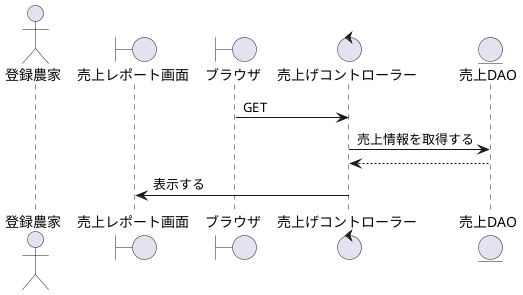 @startuml 売上レポート表示

actor    "登録農家" as act
boundary "売上レポート画面" as Mypage
boundary "ブラウザ" as brz
control  "売上げコントローラー" as Acquisition_c
entity   "売上DAO" as Farmer_DAO

'-------------------------------------------------------------------------------------------

brz -> Acquisition_c : GET
Acquisition_c -> Farmer_DAO : 売上情報を取得する
Acquisition_c <-- Farmer_DAO
Mypage <- Acquisition_c : 表示する

@enduml